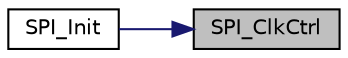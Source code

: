 digraph "SPI_ClkCtrl"
{
 // LATEX_PDF_SIZE
  edge [fontname="Helvetica",fontsize="10",labelfontname="Helvetica",labelfontsize="10"];
  node [fontname="Helvetica",fontsize="10",shape=record];
  rankdir="RL";
  Node1 [label="SPI_ClkCtrl",height=0.2,width=0.4,color="black", fillcolor="grey75", style="filled", fontcolor="black",tooltip="Enable/disable clock for SPI peripheral."];
  Node1 -> Node2 [dir="back",color="midnightblue",fontsize="10",style="solid",fontname="Helvetica"];
  Node2 [label="SPI_Init",height=0.2,width=0.4,color="black", fillcolor="white", style="filled",URL="$stm32f407xx__spi__drv_8c.html#a4ce11fe34382425f87f43df7e33eaa49",tooltip="Initialize the SPI peripheral using user-defined parameters."];
}
